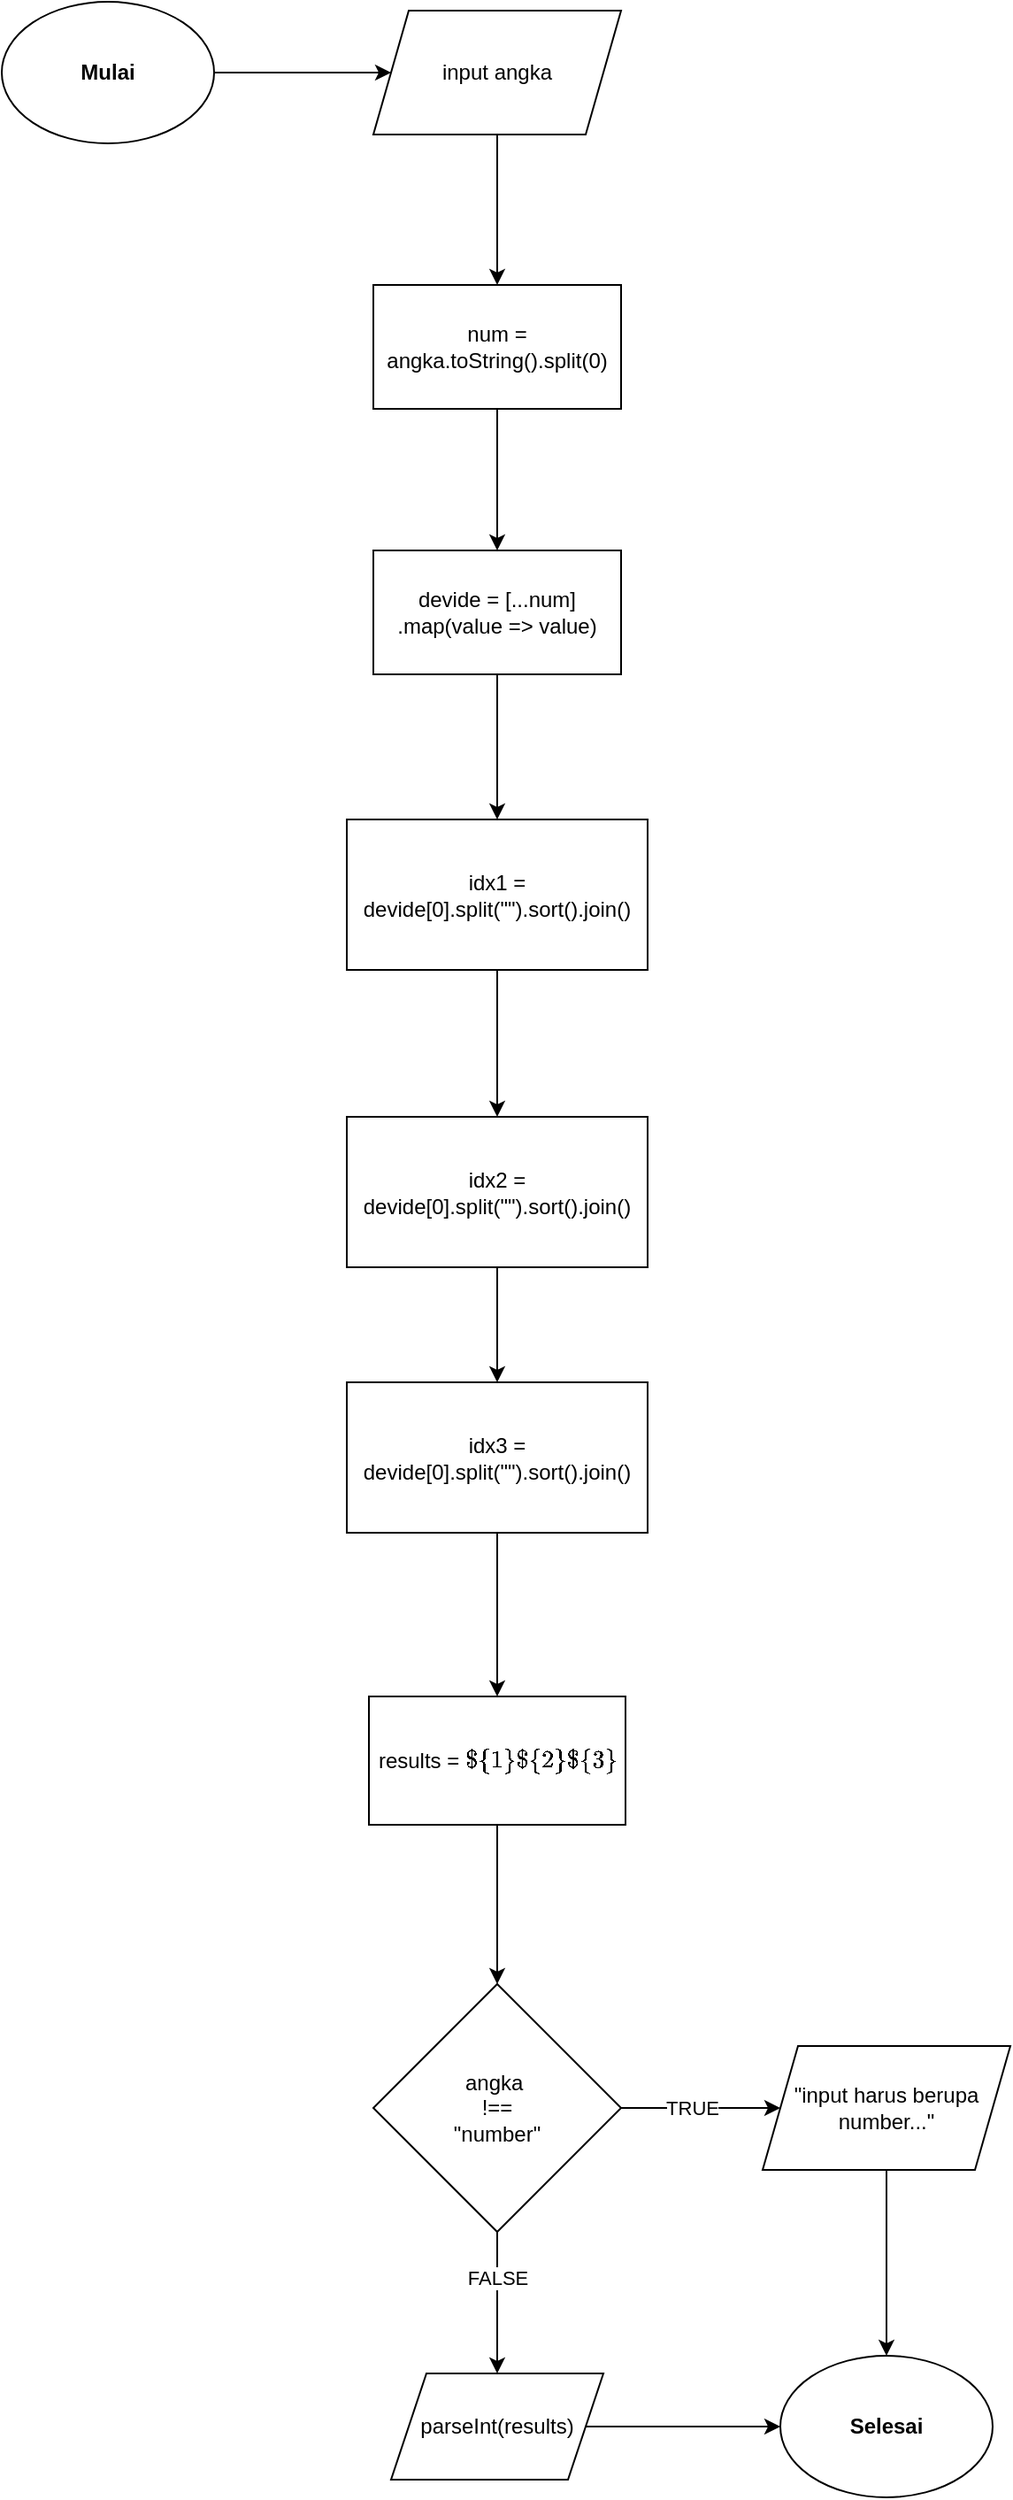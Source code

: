 <mxfile version="15.2.7" type="github">
  <diagram id="C5RBs43oDa-KdzZeNtuy" name="Page-1">
    <mxGraphModel dx="700" dy="382" grid="1" gridSize="10" guides="1" tooltips="1" connect="1" arrows="1" fold="1" page="1" pageScale="1" pageWidth="827" pageHeight="1169" background="#ffffff" math="0" shadow="0">
      <root>
        <mxCell id="WIyWlLk6GJQsqaUBKTNV-0" />
        <mxCell id="WIyWlLk6GJQsqaUBKTNV-1" parent="WIyWlLk6GJQsqaUBKTNV-0" />
        <mxCell id="wCUO4k8cAmJfjX0eeGJR-2" value="" style="edgeStyle=orthogonalEdgeStyle;rounded=0;orthogonalLoop=1;jettySize=auto;html=1;" edge="1" parent="WIyWlLk6GJQsqaUBKTNV-1" source="wCUO4k8cAmJfjX0eeGJR-0" target="wCUO4k8cAmJfjX0eeGJR-1">
          <mxGeometry relative="1" as="geometry" />
        </mxCell>
        <mxCell id="wCUO4k8cAmJfjX0eeGJR-0" value="&lt;b&gt;Mulai&lt;/b&gt;" style="ellipse;whiteSpace=wrap;html=1;" vertex="1" parent="WIyWlLk6GJQsqaUBKTNV-1">
          <mxGeometry x="100" y="80" width="120" height="80" as="geometry" />
        </mxCell>
        <mxCell id="wCUO4k8cAmJfjX0eeGJR-4" value="" style="edgeStyle=orthogonalEdgeStyle;rounded=0;orthogonalLoop=1;jettySize=auto;html=1;" edge="1" parent="WIyWlLk6GJQsqaUBKTNV-1" source="wCUO4k8cAmJfjX0eeGJR-1" target="wCUO4k8cAmJfjX0eeGJR-3">
          <mxGeometry relative="1" as="geometry" />
        </mxCell>
        <mxCell id="wCUO4k8cAmJfjX0eeGJR-1" value="input angka" style="shape=parallelogram;perimeter=parallelogramPerimeter;whiteSpace=wrap;html=1;fixedSize=1;" vertex="1" parent="WIyWlLk6GJQsqaUBKTNV-1">
          <mxGeometry x="310" y="85" width="140" height="70" as="geometry" />
        </mxCell>
        <mxCell id="wCUO4k8cAmJfjX0eeGJR-6" value="" style="edgeStyle=orthogonalEdgeStyle;rounded=0;orthogonalLoop=1;jettySize=auto;html=1;" edge="1" parent="WIyWlLk6GJQsqaUBKTNV-1" source="wCUO4k8cAmJfjX0eeGJR-3" target="wCUO4k8cAmJfjX0eeGJR-5">
          <mxGeometry relative="1" as="geometry" />
        </mxCell>
        <mxCell id="wCUO4k8cAmJfjX0eeGJR-3" value="num = angka.toString().split(0)" style="whiteSpace=wrap;html=1;" vertex="1" parent="WIyWlLk6GJQsqaUBKTNV-1">
          <mxGeometry x="310" y="240" width="140" height="70" as="geometry" />
        </mxCell>
        <mxCell id="wCUO4k8cAmJfjX0eeGJR-9" value="" style="edgeStyle=orthogonalEdgeStyle;rounded=0;orthogonalLoop=1;jettySize=auto;html=1;" edge="1" parent="WIyWlLk6GJQsqaUBKTNV-1" source="wCUO4k8cAmJfjX0eeGJR-5" target="wCUO4k8cAmJfjX0eeGJR-8">
          <mxGeometry relative="1" as="geometry" />
        </mxCell>
        <mxCell id="wCUO4k8cAmJfjX0eeGJR-5" value="devide = [...num]&lt;br&gt;.map(value =&amp;gt; value)" style="whiteSpace=wrap;html=1;" vertex="1" parent="WIyWlLk6GJQsqaUBKTNV-1">
          <mxGeometry x="310" y="390" width="140" height="70" as="geometry" />
        </mxCell>
        <mxCell id="wCUO4k8cAmJfjX0eeGJR-11" value="" style="edgeStyle=orthogonalEdgeStyle;rounded=0;orthogonalLoop=1;jettySize=auto;html=1;" edge="1" parent="WIyWlLk6GJQsqaUBKTNV-1" source="wCUO4k8cAmJfjX0eeGJR-8" target="wCUO4k8cAmJfjX0eeGJR-10">
          <mxGeometry relative="1" as="geometry" />
        </mxCell>
        <mxCell id="wCUO4k8cAmJfjX0eeGJR-8" value="idx1 = devide[0].split(&quot;&quot;).sort().join()" style="whiteSpace=wrap;html=1;" vertex="1" parent="WIyWlLk6GJQsqaUBKTNV-1">
          <mxGeometry x="295" y="542" width="170" height="85" as="geometry" />
        </mxCell>
        <mxCell id="wCUO4k8cAmJfjX0eeGJR-13" value="" style="edgeStyle=orthogonalEdgeStyle;rounded=0;orthogonalLoop=1;jettySize=auto;html=1;" edge="1" parent="WIyWlLk6GJQsqaUBKTNV-1" source="wCUO4k8cAmJfjX0eeGJR-10" target="wCUO4k8cAmJfjX0eeGJR-12">
          <mxGeometry relative="1" as="geometry" />
        </mxCell>
        <mxCell id="wCUO4k8cAmJfjX0eeGJR-10" value="idx2 = devide[0].split(&quot;&quot;).sort().join()" style="whiteSpace=wrap;html=1;" vertex="1" parent="WIyWlLk6GJQsqaUBKTNV-1">
          <mxGeometry x="295" y="710" width="170" height="85" as="geometry" />
        </mxCell>
        <mxCell id="wCUO4k8cAmJfjX0eeGJR-15" value="" style="edgeStyle=orthogonalEdgeStyle;rounded=0;orthogonalLoop=1;jettySize=auto;html=1;" edge="1" parent="WIyWlLk6GJQsqaUBKTNV-1" source="wCUO4k8cAmJfjX0eeGJR-12" target="wCUO4k8cAmJfjX0eeGJR-14">
          <mxGeometry relative="1" as="geometry" />
        </mxCell>
        <mxCell id="wCUO4k8cAmJfjX0eeGJR-12" value="idx3 = devide[0].split(&quot;&quot;).sort().join()" style="whiteSpace=wrap;html=1;" vertex="1" parent="WIyWlLk6GJQsqaUBKTNV-1">
          <mxGeometry x="295" y="860" width="170" height="85" as="geometry" />
        </mxCell>
        <mxCell id="wCUO4k8cAmJfjX0eeGJR-17" value="" style="edgeStyle=orthogonalEdgeStyle;rounded=0;orthogonalLoop=1;jettySize=auto;html=1;" edge="1" parent="WIyWlLk6GJQsqaUBKTNV-1" source="wCUO4k8cAmJfjX0eeGJR-14">
          <mxGeometry relative="1" as="geometry">
            <mxPoint x="380.0" y="1200" as="targetPoint" />
          </mxGeometry>
        </mxCell>
        <mxCell id="wCUO4k8cAmJfjX0eeGJR-14" value="results = `${idx1}${idx2}${idx3}&lt;br&gt;`" style="whiteSpace=wrap;html=1;" vertex="1" parent="WIyWlLk6GJQsqaUBKTNV-1">
          <mxGeometry x="307.5" y="1037.5" width="145" height="72.5" as="geometry" />
        </mxCell>
        <mxCell id="wCUO4k8cAmJfjX0eeGJR-20" value="" style="edgeStyle=orthogonalEdgeStyle;rounded=0;orthogonalLoop=1;jettySize=auto;html=1;" edge="1" parent="WIyWlLk6GJQsqaUBKTNV-1" source="wCUO4k8cAmJfjX0eeGJR-18">
          <mxGeometry relative="1" as="geometry">
            <mxPoint x="540" y="1270" as="targetPoint" />
          </mxGeometry>
        </mxCell>
        <mxCell id="wCUO4k8cAmJfjX0eeGJR-24" value="TRUE" style="edgeLabel;html=1;align=center;verticalAlign=middle;resizable=0;points=[];" vertex="1" connectable="0" parent="wCUO4k8cAmJfjX0eeGJR-20">
          <mxGeometry x="-0.118" relative="1" as="geometry">
            <mxPoint as="offset" />
          </mxGeometry>
        </mxCell>
        <mxCell id="wCUO4k8cAmJfjX0eeGJR-23" value="" style="edgeStyle=orthogonalEdgeStyle;rounded=0;orthogonalLoop=1;jettySize=auto;html=1;" edge="1" parent="WIyWlLk6GJQsqaUBKTNV-1" source="wCUO4k8cAmJfjX0eeGJR-18" target="wCUO4k8cAmJfjX0eeGJR-22">
          <mxGeometry relative="1" as="geometry" />
        </mxCell>
        <mxCell id="wCUO4k8cAmJfjX0eeGJR-25" value="FALSE" style="edgeLabel;html=1;align=center;verticalAlign=middle;resizable=0;points=[];" vertex="1" connectable="0" parent="wCUO4k8cAmJfjX0eeGJR-23">
          <mxGeometry x="-0.349" relative="1" as="geometry">
            <mxPoint as="offset" />
          </mxGeometry>
        </mxCell>
        <mxCell id="wCUO4k8cAmJfjX0eeGJR-18" value="angka&amp;nbsp;&lt;br&gt;!==&lt;br&gt;&quot;number&quot;&lt;br&gt;" style="rhombus;whiteSpace=wrap;html=1;" vertex="1" parent="WIyWlLk6GJQsqaUBKTNV-1">
          <mxGeometry x="310" y="1200" width="140" height="140" as="geometry" />
        </mxCell>
        <mxCell id="wCUO4k8cAmJfjX0eeGJR-29" style="edgeStyle=orthogonalEdgeStyle;rounded=0;orthogonalLoop=1;jettySize=auto;html=1;" edge="1" parent="WIyWlLk6GJQsqaUBKTNV-1" source="wCUO4k8cAmJfjX0eeGJR-21" target="wCUO4k8cAmJfjX0eeGJR-28">
          <mxGeometry relative="1" as="geometry" />
        </mxCell>
        <mxCell id="wCUO4k8cAmJfjX0eeGJR-21" value="&lt;span&gt;&quot;input harus berupa number...&quot;&lt;/span&gt;" style="shape=parallelogram;perimeter=parallelogramPerimeter;whiteSpace=wrap;html=1;fixedSize=1;" vertex="1" parent="WIyWlLk6GJQsqaUBKTNV-1">
          <mxGeometry x="530" y="1235" width="140" height="70" as="geometry" />
        </mxCell>
        <mxCell id="wCUO4k8cAmJfjX0eeGJR-26" style="edgeStyle=orthogonalEdgeStyle;rounded=0;orthogonalLoop=1;jettySize=auto;html=1;" edge="1" parent="WIyWlLk6GJQsqaUBKTNV-1" source="wCUO4k8cAmJfjX0eeGJR-22">
          <mxGeometry relative="1" as="geometry">
            <mxPoint x="540" y="1450" as="targetPoint" />
          </mxGeometry>
        </mxCell>
        <mxCell id="wCUO4k8cAmJfjX0eeGJR-22" value="parseInt(results)" style="shape=parallelogram;perimeter=parallelogramPerimeter;whiteSpace=wrap;html=1;fixedSize=1;" vertex="1" parent="WIyWlLk6GJQsqaUBKTNV-1">
          <mxGeometry x="320" y="1420" width="120" height="60" as="geometry" />
        </mxCell>
        <mxCell id="wCUO4k8cAmJfjX0eeGJR-28" value="&lt;b&gt;Selesai&lt;/b&gt;" style="ellipse;whiteSpace=wrap;html=1;" vertex="1" parent="WIyWlLk6GJQsqaUBKTNV-1">
          <mxGeometry x="540" y="1410" width="120" height="80" as="geometry" />
        </mxCell>
      </root>
    </mxGraphModel>
  </diagram>
</mxfile>
